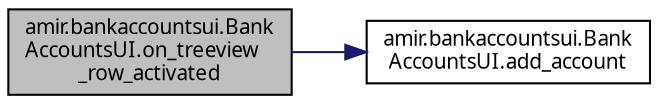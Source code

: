 digraph "amir.bankaccountsui.BankAccountsUI.on_treeview_row_activated"
{
 // LATEX_PDF_SIZE
  edge [fontname="FreeSans.ttf",fontsize="10",labelfontname="FreeSans.ttf",labelfontsize="10"];
  node [fontname="FreeSans.ttf",fontsize="10",shape=record];
  rankdir="LR";
  Node1 [label="amir.bankaccountsui.Bank\lAccountsUI.on_treeview\l_row_activated",height=0.2,width=0.4,color="black", fillcolor="grey75", style="filled", fontcolor="black",tooltip=" "];
  Node1 -> Node2 [color="midnightblue",fontsize="10",style="solid",fontname="FreeSans.ttf"];
  Node2 [label="amir.bankaccountsui.Bank\lAccountsUI.add_account",height=0.2,width=0.4,color="black", fillcolor="white", style="filled",URL="$classamir_1_1bankaccountsui_1_1_bank_accounts_u_i.html#a5965b587881f7aceb3e2d4ebdbcdbf15",tooltip=" "];
}
